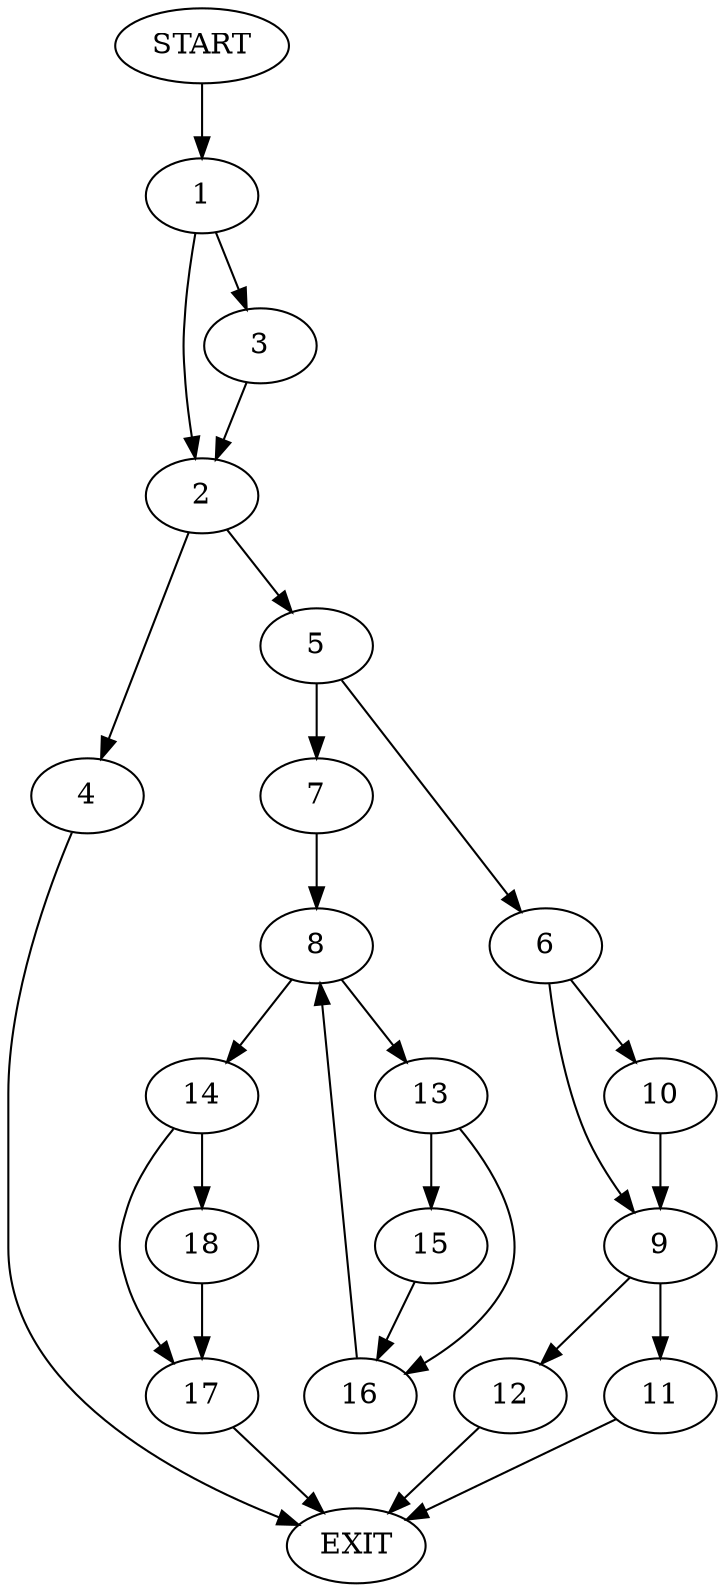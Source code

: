 digraph {
0 [label="START"]
19 [label="EXIT"]
0 -> 1
1 -> 2
1 -> 3
2 -> 4
2 -> 5
3 -> 2
4 -> 19
5 -> 6
5 -> 7
7 -> 8
6 -> 9
6 -> 10
9 -> 11
9 -> 12
10 -> 9
12 -> 19
11 -> 19
8 -> 13
8 -> 14
13 -> 15
13 -> 16
14 -> 17
14 -> 18
16 -> 8
15 -> 16
18 -> 17
17 -> 19
}
